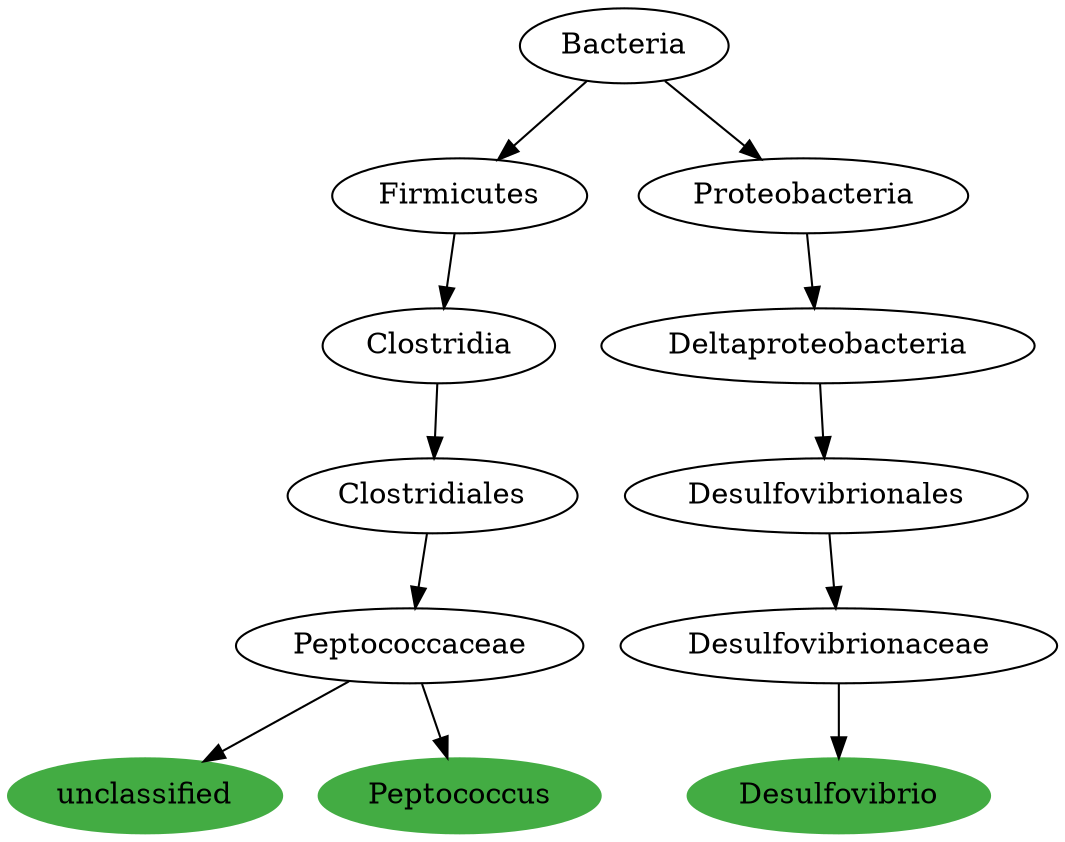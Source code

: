 digraph G { 
	Peptococcaceaeunclassified [label="unclassified", color="#43AC43", style=filled];
	ClostridialesPeptococcaceae [label="Peptococcaceae"];
	Peptococcaceaeunclassified [label="unclassified"];
	ClostridialesPeptococcaceae -> Peptococcaceaeunclassified;
	ClostridiaClostridiales [label="Clostridiales"];
	ClostridialesPeptococcaceae [label="Peptococcaceae"];
	ClostridiaClostridiales -> ClostridialesPeptococcaceae;
	FirmicutesClostridia [label="Clostridia"];
	ClostridiaClostridiales [label="Clostridiales"];
	FirmicutesClostridia -> ClostridiaClostridiales;
	BacteriaFirmicutes [label="Firmicutes"];
	FirmicutesClostridia [label="Clostridia"];
	BacteriaFirmicutes -> FirmicutesClostridia;
	Bacteria [label="Bacteria"];
	BacteriaFirmicutes [label="Firmicutes"];
	Bacteria -> BacteriaFirmicutes;
	PeptococcaceaePeptococcus [label="Peptococcus", color="#43AC43", style=filled];
	ClostridialesPeptococcaceae [label="Peptococcaceae"];
	PeptococcaceaePeptococcus [label="Peptococcus"];
	ClostridialesPeptococcaceae -> PeptococcaceaePeptococcus;
	DesulfovibrionaceaeDesulfovibrio [label="Desulfovibrio", color="#43AC43", style=filled];
	DesulfovibrionalesDesulfovibrionaceae [label="Desulfovibrionaceae"];
	DesulfovibrionaceaeDesulfovibrio [label="Desulfovibrio"];
	DesulfovibrionalesDesulfovibrionaceae -> DesulfovibrionaceaeDesulfovibrio;
	DeltaproteobacteriaDesulfovibrionales [label="Desulfovibrionales"];
	DesulfovibrionalesDesulfovibrionaceae [label="Desulfovibrionaceae"];
	DeltaproteobacteriaDesulfovibrionales -> DesulfovibrionalesDesulfovibrionaceae;
	ProteobacteriaDeltaproteobacteria [label="Deltaproteobacteria"];
	DeltaproteobacteriaDesulfovibrionales [label="Desulfovibrionales"];
	ProteobacteriaDeltaproteobacteria -> DeltaproteobacteriaDesulfovibrionales;
	BacteriaProteobacteria [label="Proteobacteria"];
	ProteobacteriaDeltaproteobacteria [label="Deltaproteobacteria"];
	BacteriaProteobacteria -> ProteobacteriaDeltaproteobacteria;
	Bacteria [label="Bacteria"];
	BacteriaProteobacteria [label="Proteobacteria"];
	Bacteria -> BacteriaProteobacteria;

 }